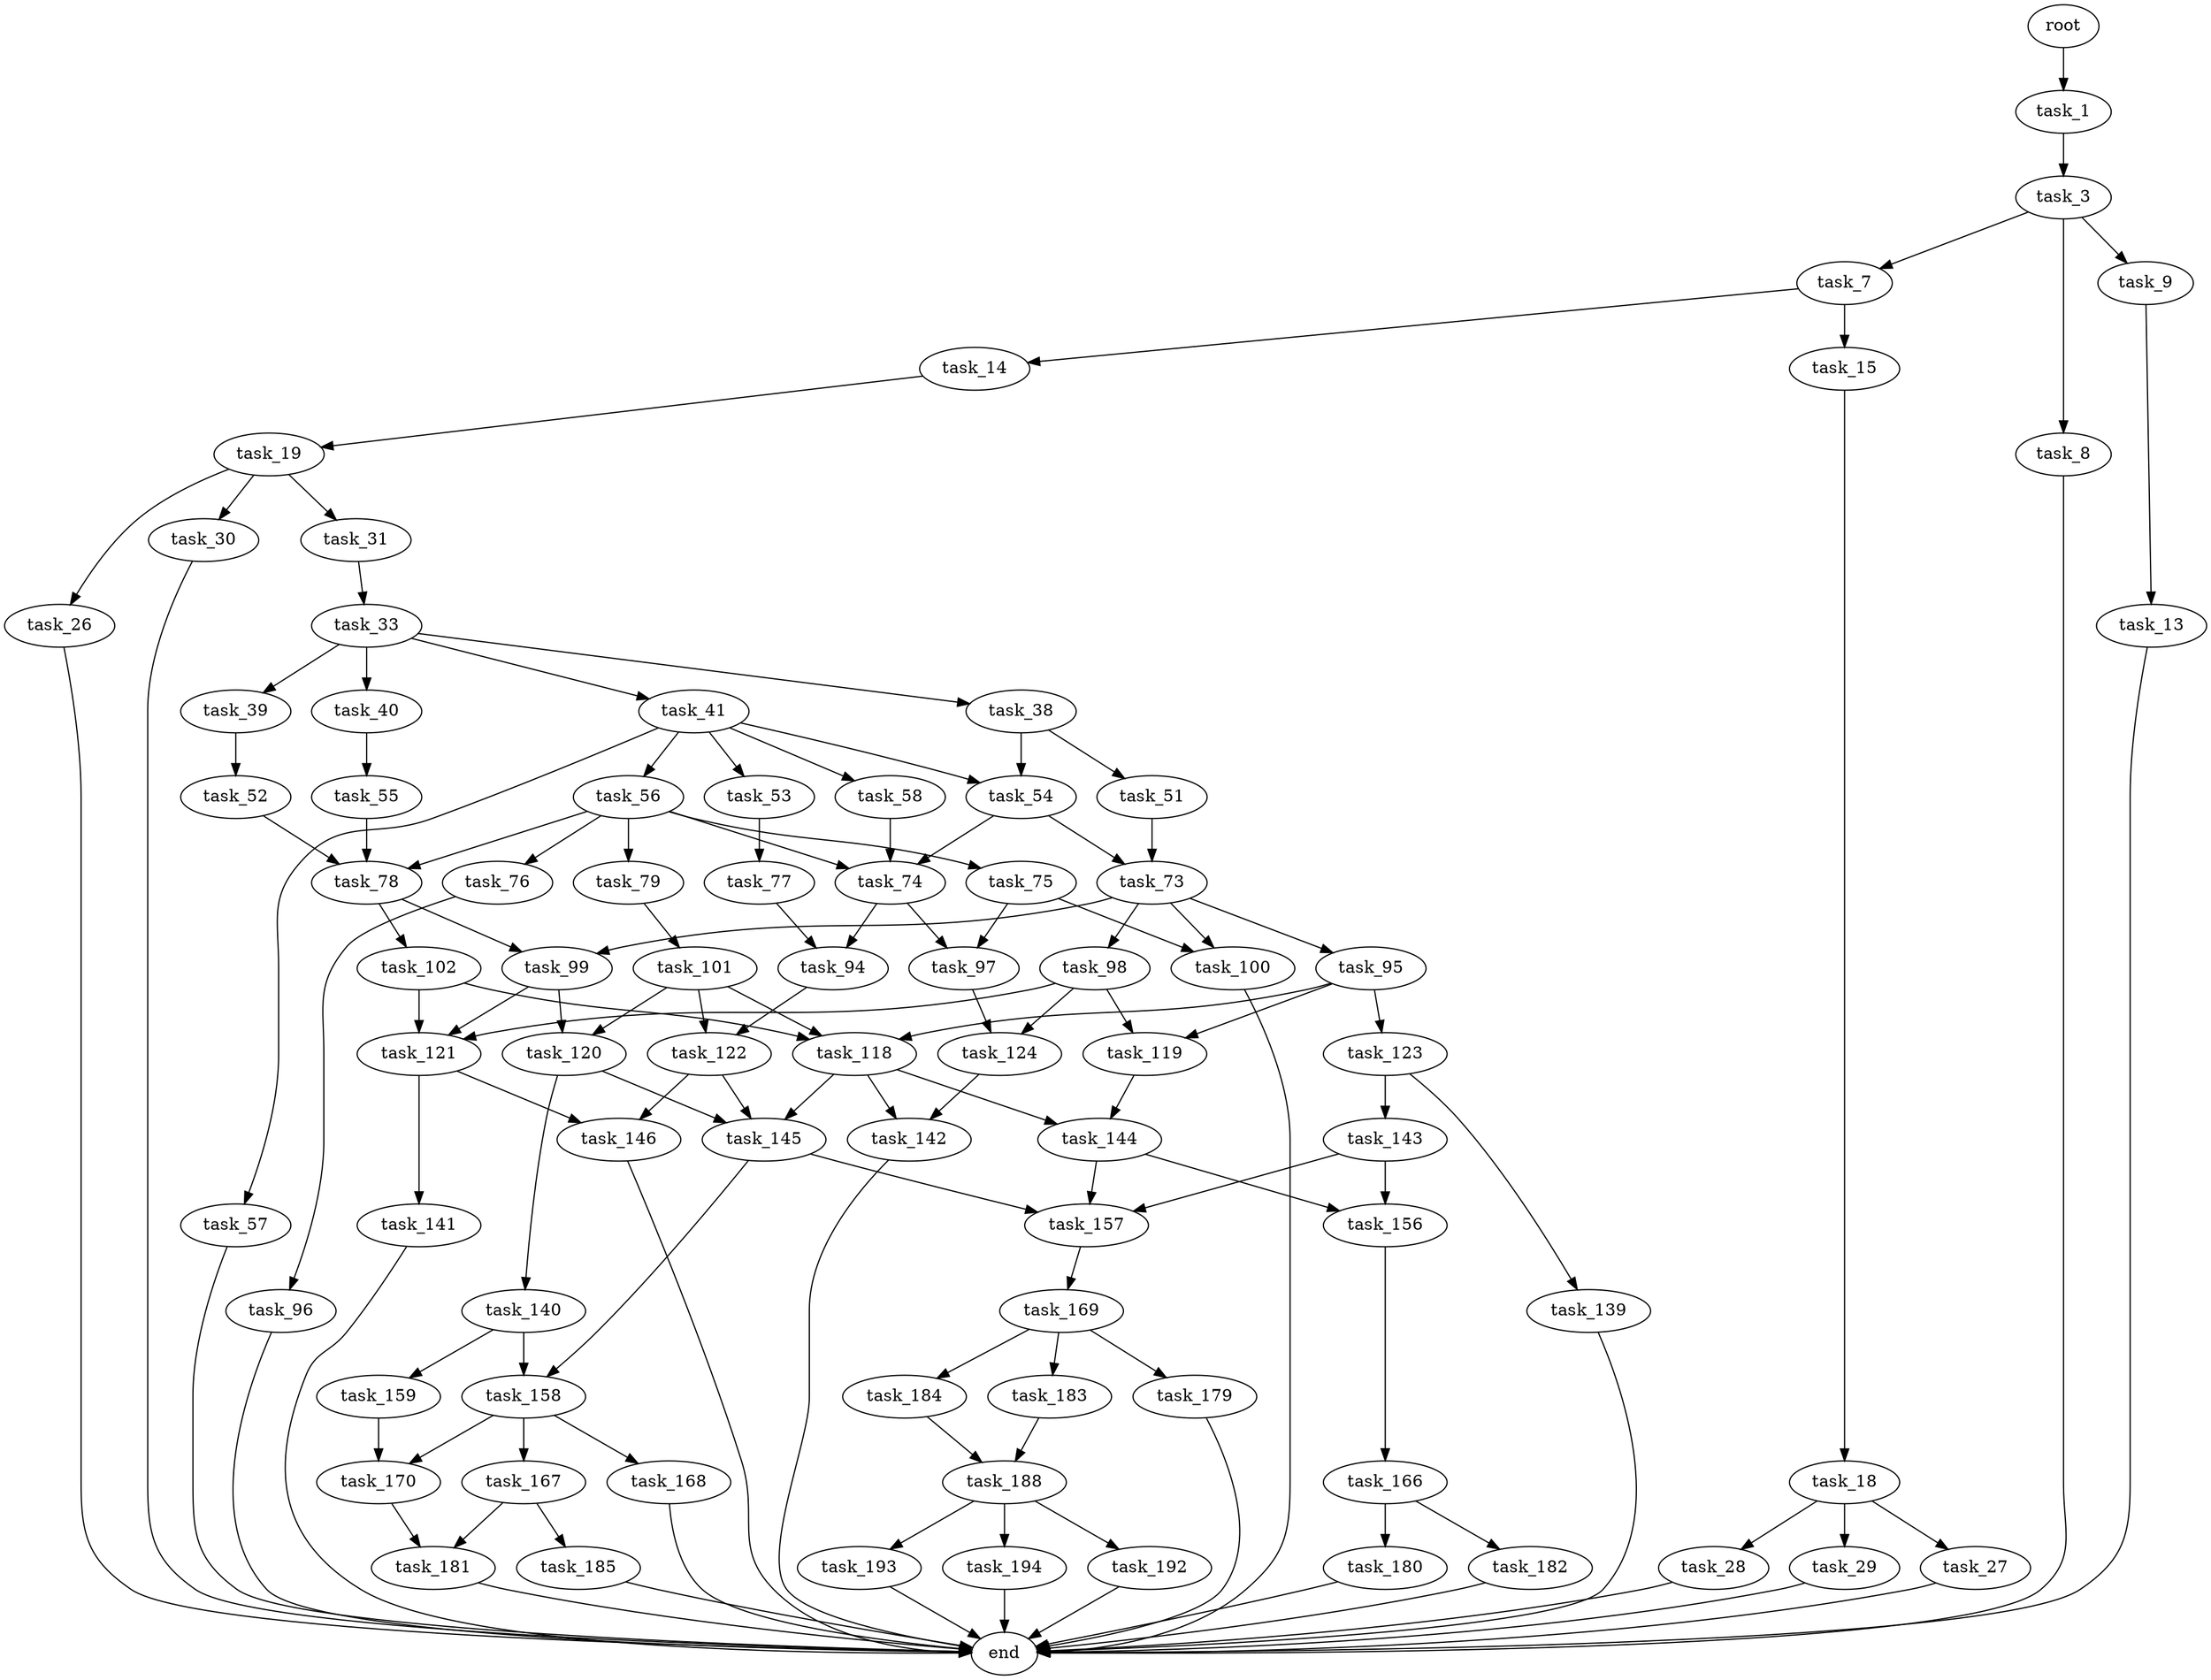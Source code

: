 digraph G {
  root [size="0.000000"];
  task_1 [size="658306211796.000000"];
  task_3 [size="192081940960.000000"];
  task_7 [size="1073741824000.000000"];
  task_8 [size="10616675149.000000"];
  task_9 [size="289805636418.000000"];
  task_13 [size="28991029248.000000"];
  task_14 [size="28991029248.000000"];
  task_15 [size="8380116030.000000"];
  task_18 [size="8433147904.000000"];
  task_19 [size="22278674775.000000"];
  task_26 [size="368293445632.000000"];
  task_27 [size="17770342898.000000"];
  task_28 [size="2617542894.000000"];
  task_29 [size="1338279610.000000"];
  task_30 [size="27303762764.000000"];
  task_31 [size="6891378913.000000"];
  task_33 [size="106846104824.000000"];
  task_38 [size="1073741824000.000000"];
  task_39 [size="1073741824000.000000"];
  task_40 [size="4788885802.000000"];
  task_41 [size="430167210080.000000"];
  task_51 [size="329853350010.000000"];
  task_52 [size="237090723505.000000"];
  task_53 [size="60144463402.000000"];
  task_54 [size="2768493229.000000"];
  task_55 [size="94044584678.000000"];
  task_56 [size="368293445632.000000"];
  task_57 [size="276829112200.000000"];
  task_58 [size="549755813888.000000"];
  task_73 [size="739396920.000000"];
  task_74 [size="11590593283.000000"];
  task_75 [size="1310836155483.000000"];
  task_76 [size="204006893058.000000"];
  task_77 [size="12765157819.000000"];
  task_78 [size="167594510431.000000"];
  task_79 [size="137021808199.000000"];
  task_94 [size="1945560405.000000"];
  task_95 [size="9328986896.000000"];
  task_96 [size="124825617678.000000"];
  task_97 [size="782757789696.000000"];
  task_98 [size="31503850226.000000"];
  task_99 [size="190438438439.000000"];
  task_100 [size="5347945888.000000"];
  task_101 [size="46170373420.000000"];
  task_102 [size="3781702632.000000"];
  task_118 [size="544164127.000000"];
  task_119 [size="100236680668.000000"];
  task_120 [size="549755813888.000000"];
  task_121 [size="337089762651.000000"];
  task_122 [size="134217728000.000000"];
  task_123 [size="14442045743.000000"];
  task_124 [size="10254500020.000000"];
  task_139 [size="134217728000.000000"];
  task_140 [size="21014055003.000000"];
  task_141 [size="1073741824000.000000"];
  task_142 [size="4629497398.000000"];
  task_143 [size="158105341491.000000"];
  task_144 [size="360627559116.000000"];
  task_145 [size="19541418820.000000"];
  task_146 [size="368293445632.000000"];
  task_156 [size="25822828595.000000"];
  task_157 [size="651994515757.000000"];
  task_158 [size="549755813888.000000"];
  task_159 [size="326258070103.000000"];
  task_166 [size="976759466408.000000"];
  task_167 [size="782757789696.000000"];
  task_168 [size="826131147027.000000"];
  task_169 [size="18833938779.000000"];
  task_170 [size="231928233984.000000"];
  task_179 [size="29937384609.000000"];
  task_180 [size="782757789696.000000"];
  task_181 [size="134217728000.000000"];
  task_182 [size="68719476736.000000"];
  task_183 [size="6569470822.000000"];
  task_184 [size="9491039645.000000"];
  task_185 [size="368293445632.000000"];
  task_188 [size="24303882437.000000"];
  task_192 [size="3667161089.000000"];
  task_193 [size="569116596021.000000"];
  task_194 [size="12748482749.000000"];
  end [size="0.000000"];

  root -> task_1 [size="1.000000"];
  task_1 -> task_3 [size="411041792.000000"];
  task_3 -> task_7 [size="838860800.000000"];
  task_3 -> task_8 [size="838860800.000000"];
  task_3 -> task_9 [size="838860800.000000"];
  task_7 -> task_14 [size="838860800.000000"];
  task_7 -> task_15 [size="838860800.000000"];
  task_8 -> end [size="1.000000"];
  task_9 -> task_13 [size="411041792.000000"];
  task_13 -> end [size="1.000000"];
  task_14 -> task_19 [size="75497472.000000"];
  task_15 -> task_18 [size="134217728.000000"];
  task_18 -> task_27 [size="301989888.000000"];
  task_18 -> task_28 [size="301989888.000000"];
  task_18 -> task_29 [size="301989888.000000"];
  task_19 -> task_26 [size="679477248.000000"];
  task_19 -> task_30 [size="679477248.000000"];
  task_19 -> task_31 [size="679477248.000000"];
  task_26 -> end [size="1.000000"];
  task_27 -> end [size="1.000000"];
  task_28 -> end [size="1.000000"];
  task_29 -> end [size="1.000000"];
  task_30 -> end [size="1.000000"];
  task_31 -> task_33 [size="301989888.000000"];
  task_33 -> task_38 [size="134217728.000000"];
  task_33 -> task_39 [size="134217728.000000"];
  task_33 -> task_40 [size="134217728.000000"];
  task_33 -> task_41 [size="134217728.000000"];
  task_38 -> task_51 [size="838860800.000000"];
  task_38 -> task_54 [size="838860800.000000"];
  task_39 -> task_52 [size="838860800.000000"];
  task_40 -> task_55 [size="75497472.000000"];
  task_41 -> task_53 [size="411041792.000000"];
  task_41 -> task_54 [size="411041792.000000"];
  task_41 -> task_56 [size="411041792.000000"];
  task_41 -> task_57 [size="411041792.000000"];
  task_41 -> task_58 [size="411041792.000000"];
  task_51 -> task_73 [size="838860800.000000"];
  task_52 -> task_78 [size="209715200.000000"];
  task_53 -> task_77 [size="75497472.000000"];
  task_54 -> task_73 [size="209715200.000000"];
  task_54 -> task_74 [size="209715200.000000"];
  task_55 -> task_78 [size="75497472.000000"];
  task_56 -> task_74 [size="411041792.000000"];
  task_56 -> task_75 [size="411041792.000000"];
  task_56 -> task_76 [size="411041792.000000"];
  task_56 -> task_78 [size="411041792.000000"];
  task_56 -> task_79 [size="411041792.000000"];
  task_57 -> end [size="1.000000"];
  task_58 -> task_74 [size="536870912.000000"];
  task_73 -> task_95 [size="33554432.000000"];
  task_73 -> task_98 [size="33554432.000000"];
  task_73 -> task_99 [size="33554432.000000"];
  task_73 -> task_100 [size="33554432.000000"];
  task_74 -> task_94 [size="209715200.000000"];
  task_74 -> task_97 [size="209715200.000000"];
  task_75 -> task_97 [size="838860800.000000"];
  task_75 -> task_100 [size="838860800.000000"];
  task_76 -> task_96 [size="301989888.000000"];
  task_77 -> task_94 [size="301989888.000000"];
  task_78 -> task_99 [size="536870912.000000"];
  task_78 -> task_102 [size="536870912.000000"];
  task_79 -> task_101 [size="536870912.000000"];
  task_94 -> task_122 [size="33554432.000000"];
  task_95 -> task_118 [size="301989888.000000"];
  task_95 -> task_119 [size="301989888.000000"];
  task_95 -> task_123 [size="301989888.000000"];
  task_96 -> end [size="1.000000"];
  task_97 -> task_124 [size="679477248.000000"];
  task_98 -> task_119 [size="838860800.000000"];
  task_98 -> task_121 [size="838860800.000000"];
  task_98 -> task_124 [size="838860800.000000"];
  task_99 -> task_120 [size="536870912.000000"];
  task_99 -> task_121 [size="536870912.000000"];
  task_100 -> end [size="1.000000"];
  task_101 -> task_118 [size="134217728.000000"];
  task_101 -> task_120 [size="134217728.000000"];
  task_101 -> task_122 [size="134217728.000000"];
  task_102 -> task_118 [size="75497472.000000"];
  task_102 -> task_121 [size="75497472.000000"];
  task_118 -> task_142 [size="33554432.000000"];
  task_118 -> task_144 [size="33554432.000000"];
  task_118 -> task_145 [size="33554432.000000"];
  task_119 -> task_144 [size="209715200.000000"];
  task_120 -> task_140 [size="536870912.000000"];
  task_120 -> task_145 [size="536870912.000000"];
  task_121 -> task_141 [size="838860800.000000"];
  task_121 -> task_146 [size="838860800.000000"];
  task_122 -> task_145 [size="209715200.000000"];
  task_122 -> task_146 [size="209715200.000000"];
  task_123 -> task_139 [size="536870912.000000"];
  task_123 -> task_143 [size="536870912.000000"];
  task_124 -> task_142 [size="209715200.000000"];
  task_139 -> end [size="1.000000"];
  task_140 -> task_158 [size="33554432.000000"];
  task_140 -> task_159 [size="33554432.000000"];
  task_141 -> end [size="1.000000"];
  task_142 -> end [size="1.000000"];
  task_143 -> task_156 [size="134217728.000000"];
  task_143 -> task_157 [size="134217728.000000"];
  task_144 -> task_156 [size="536870912.000000"];
  task_144 -> task_157 [size="536870912.000000"];
  task_145 -> task_157 [size="411041792.000000"];
  task_145 -> task_158 [size="411041792.000000"];
  task_146 -> end [size="1.000000"];
  task_156 -> task_166 [size="33554432.000000"];
  task_157 -> task_169 [size="411041792.000000"];
  task_158 -> task_167 [size="536870912.000000"];
  task_158 -> task_168 [size="536870912.000000"];
  task_158 -> task_170 [size="536870912.000000"];
  task_159 -> task_170 [size="536870912.000000"];
  task_166 -> task_180 [size="679477248.000000"];
  task_166 -> task_182 [size="679477248.000000"];
  task_167 -> task_181 [size="679477248.000000"];
  task_167 -> task_185 [size="679477248.000000"];
  task_168 -> end [size="1.000000"];
  task_169 -> task_179 [size="536870912.000000"];
  task_169 -> task_183 [size="536870912.000000"];
  task_169 -> task_184 [size="536870912.000000"];
  task_170 -> task_181 [size="301989888.000000"];
  task_179 -> end [size="1.000000"];
  task_180 -> end [size="1.000000"];
  task_181 -> end [size="1.000000"];
  task_182 -> end [size="1.000000"];
  task_183 -> task_188 [size="134217728.000000"];
  task_184 -> task_188 [size="301989888.000000"];
  task_185 -> end [size="1.000000"];
  task_188 -> task_192 [size="536870912.000000"];
  task_188 -> task_193 [size="536870912.000000"];
  task_188 -> task_194 [size="536870912.000000"];
  task_192 -> end [size="1.000000"];
  task_193 -> end [size="1.000000"];
  task_194 -> end [size="1.000000"];
}
